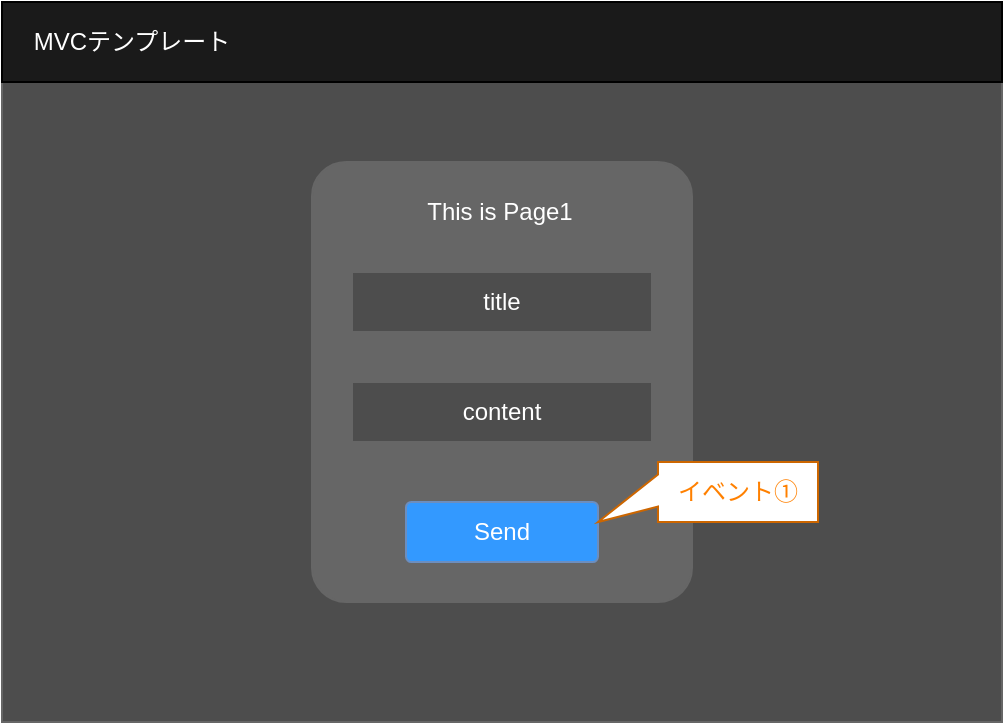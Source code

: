 <mxfile>
    <diagram id="XA8ji3IrPg0_N0K0ZhlI" name="ページ1">
        <mxGraphModel dx="800" dy="563" grid="1" gridSize="10" guides="1" tooltips="1" connect="1" arrows="1" fold="1" page="1" pageScale="1" pageWidth="827" pageHeight="1169" math="0" shadow="0">
            <root>
                <mxCell id="0"/>
                <mxCell id="1" parent="0"/>
                <mxCell id="2" value="" style="rounded=0;whiteSpace=wrap;html=1;fillColor=#4D4D4D;fontColor=#333333;strokeColor=#666666;" parent="1" vertex="1">
                    <mxGeometry x="100" y="140" width="500" height="360" as="geometry"/>
                </mxCell>
                <mxCell id="3" value="" style="rounded=1;whiteSpace=wrap;html=1;fillColor=#666666;fontColor=#333333;strokeColor=#666666;arcSize=9;" parent="1" vertex="1">
                    <mxGeometry x="255" y="220" width="190" height="220" as="geometry"/>
                </mxCell>
                <mxCell id="4" value="" style="rounded=0;whiteSpace=wrap;html=1;fillColor=#1A1A1A;" parent="1" vertex="1">
                    <mxGeometry x="100" y="140" width="500" height="40" as="geometry"/>
                </mxCell>
                <mxCell id="5" value="&lt;font color=&quot;#ffffff&quot;&gt;MVCテンプレート&lt;/font&gt;" style="text;html=1;strokeColor=none;fillColor=none;align=center;verticalAlign=middle;whiteSpace=wrap;rounded=0;" parent="1" vertex="1">
                    <mxGeometry x="100" y="145" width="130" height="30" as="geometry"/>
                </mxCell>
                <mxCell id="6" value="&lt;font color=&quot;#ffffff&quot;&gt;title&lt;/font&gt;" style="rounded=0;whiteSpace=wrap;html=1;fillColor=#4D4D4D;fontColor=#333333;strokeColor=#666666;" vertex="1" parent="1">
                    <mxGeometry x="275" y="275" width="150" height="30" as="geometry"/>
                </mxCell>
                <mxCell id="7" value="&lt;font color=&quot;#ffffff&quot;&gt;This is Page1&lt;/font&gt;" style="text;html=1;strokeColor=none;fillColor=none;align=center;verticalAlign=middle;whiteSpace=wrap;rounded=0;" vertex="1" parent="1">
                    <mxGeometry x="284" y="230" width="130" height="30" as="geometry"/>
                </mxCell>
                <mxCell id="8" value="content" style="rounded=0;whiteSpace=wrap;html=1;fillColor=#4D4D4D;fontColor=#FFFFFF;strokeColor=#666666;" vertex="1" parent="1">
                    <mxGeometry x="275" y="330" width="150" height="30" as="geometry"/>
                </mxCell>
                <mxCell id="9" value="Send" style="rounded=1;whiteSpace=wrap;html=1;fillColor=#3399FF;strokeColor=#6c8ebf;arcSize=9;fontColor=#FFFFFF;" vertex="1" parent="1">
                    <mxGeometry x="302" y="390" width="96" height="30" as="geometry"/>
                </mxCell>
                <mxCell id="10" value="イベント①" style="shape=callout;whiteSpace=wrap;html=1;perimeter=calloutPerimeter;direction=south;position2=1;base=16;size=30;position=0.21;fillColor=default;fontColor=#FF8000;strokeColor=#CC6600;" vertex="1" parent="1">
                    <mxGeometry x="398" y="370" width="110" height="30" as="geometry"/>
                </mxCell>
            </root>
        </mxGraphModel>
    </diagram>
</mxfile>